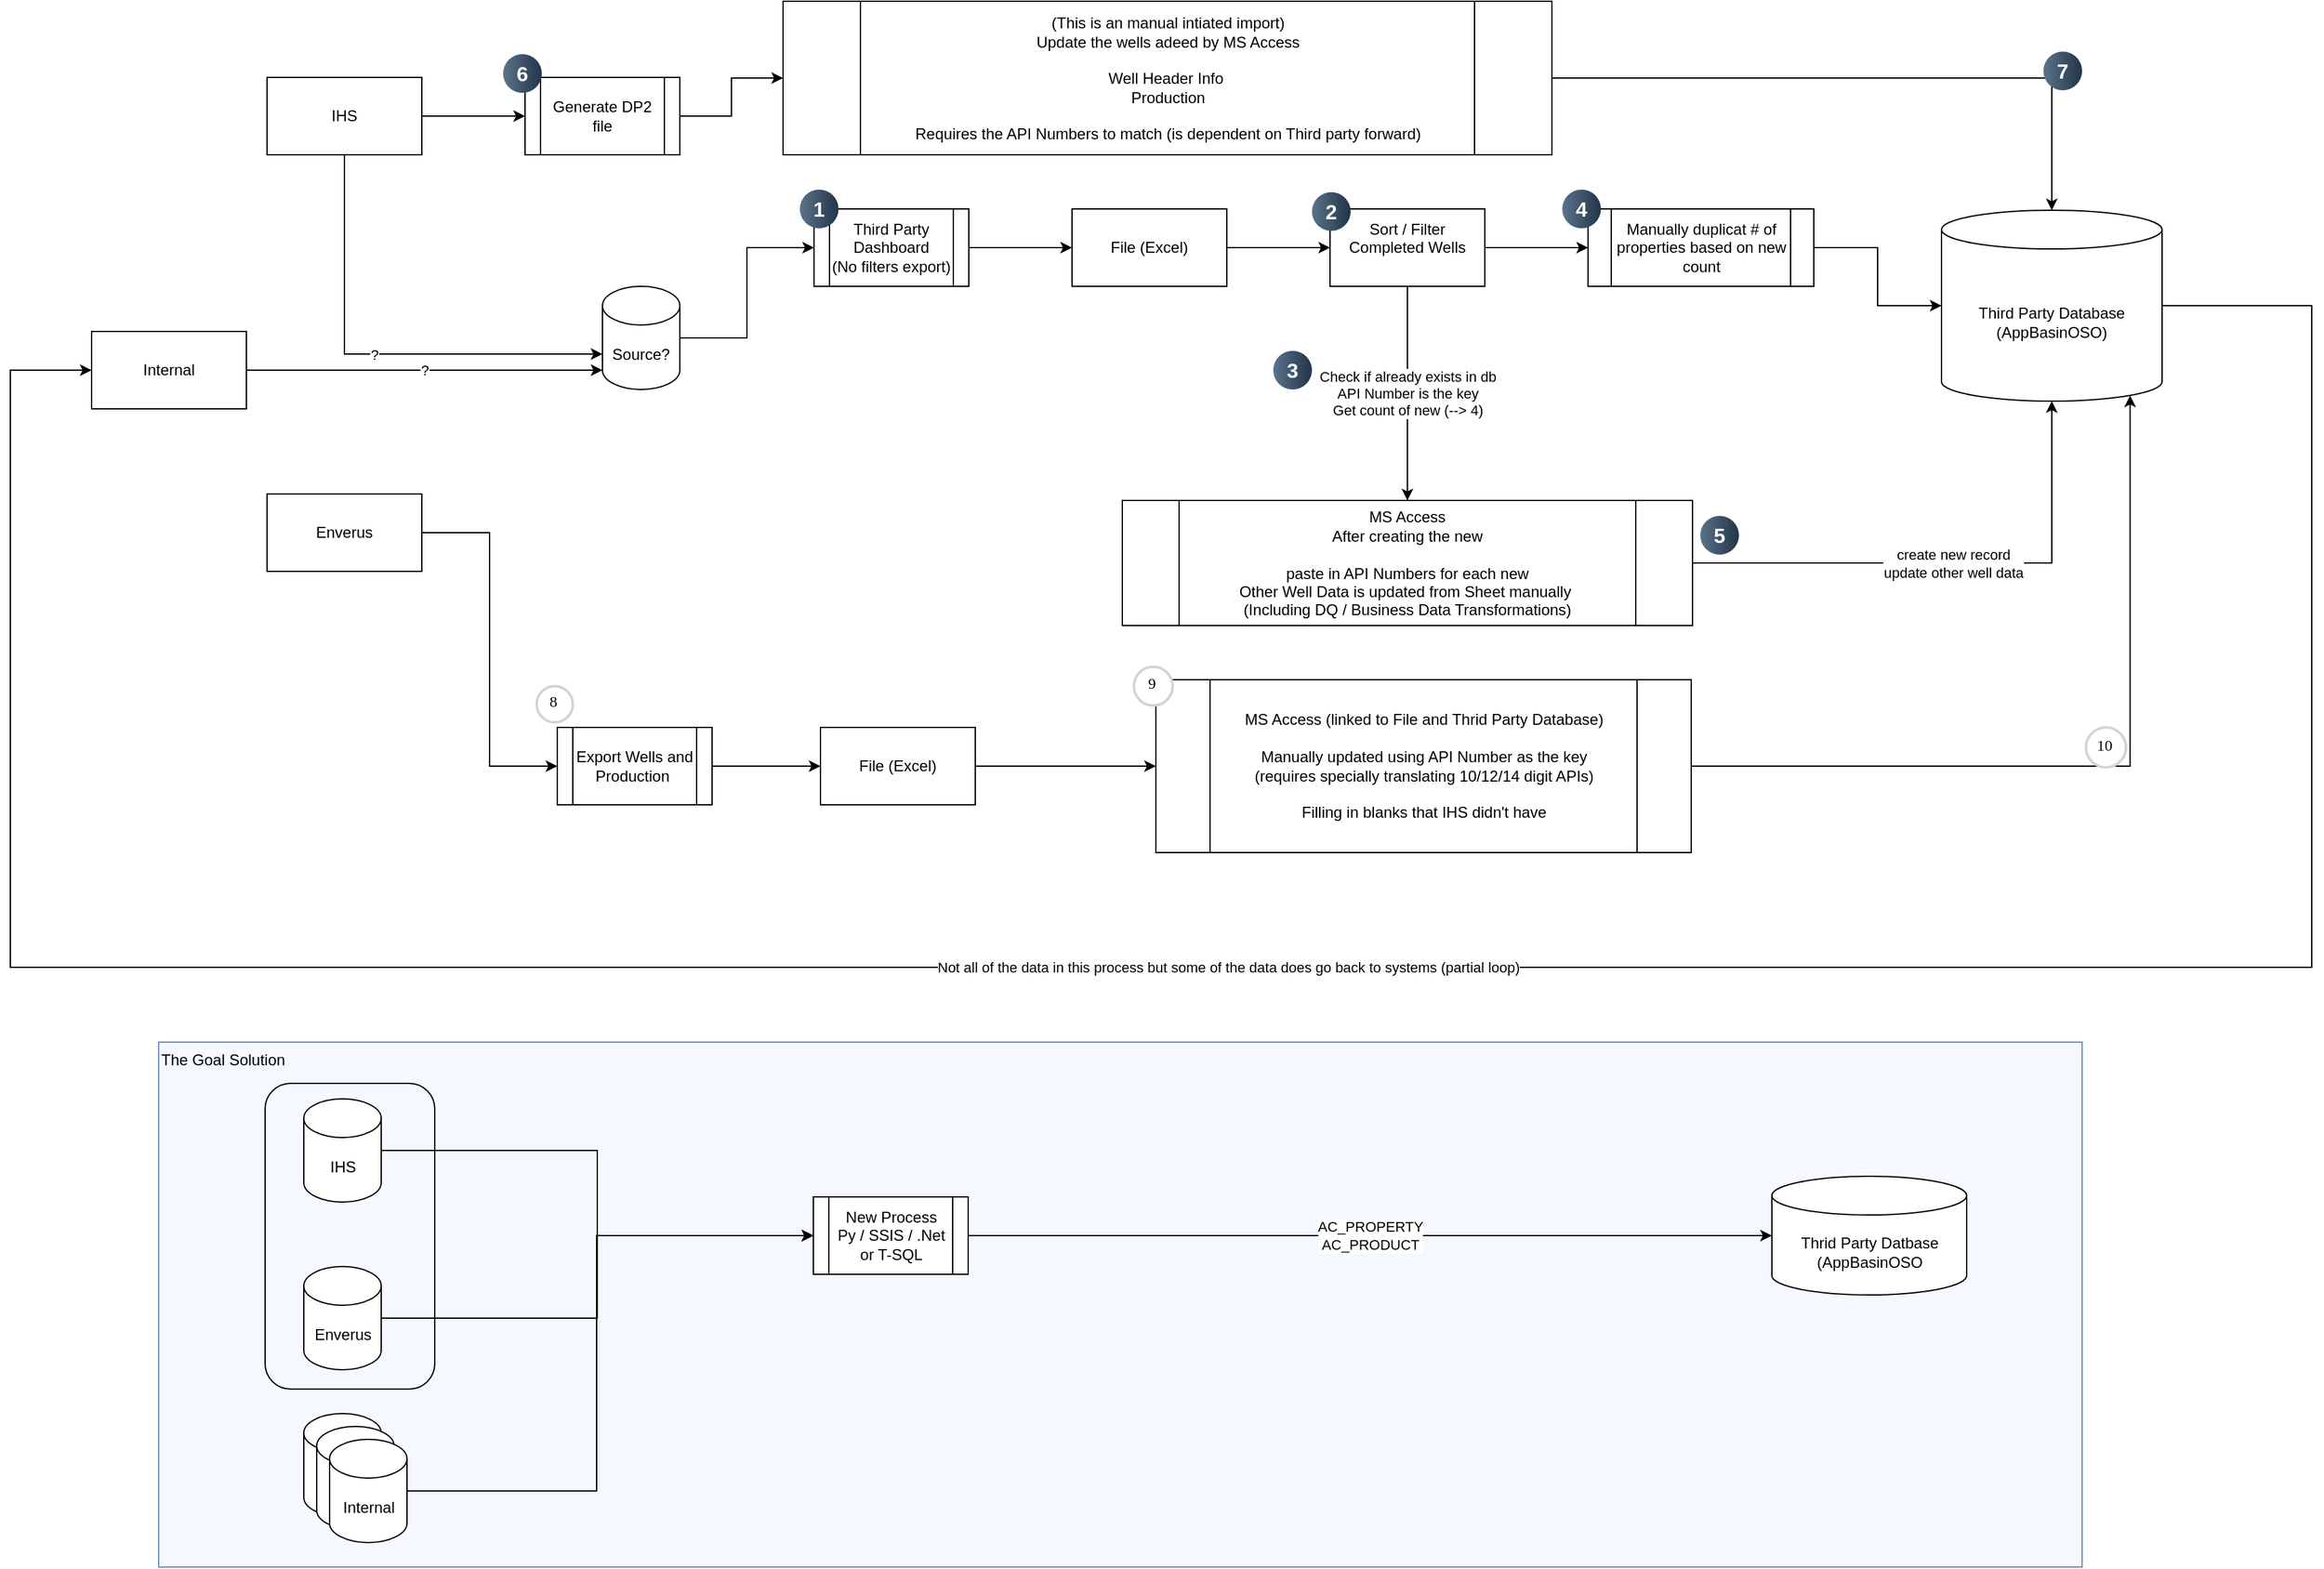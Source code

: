 <mxfile version="27.0.9" pages="2">
  <diagram name="Page-1" id="JEW0xFvWE3Cc1CcMTXA9">
    <mxGraphModel dx="2850" dy="1193" grid="0" gridSize="10" guides="1" tooltips="1" connect="1" arrows="1" fold="1" page="0" pageScale="1" pageWidth="850" pageHeight="1100" math="0" shadow="0">
      <root>
        <mxCell id="0" />
        <mxCell id="1" parent="0" />
        <mxCell id="beOkk8aYmiJZQXRsRhm2-61" value="The Goal Solution" style="rounded=0;whiteSpace=wrap;html=1;fillColor=light-dark(#f5f9ff, #1d293b);strokeColor=#6c8ebf;align=left;verticalAlign=top;" parent="1" vertex="1">
          <mxGeometry x="-447" y="1122" width="1491" height="407" as="geometry" />
        </mxCell>
        <mxCell id="beOkk8aYmiJZQXRsRhm2-26" value="" style="edgeStyle=orthogonalEdgeStyle;rounded=0;orthogonalLoop=1;jettySize=auto;html=1;entryX=0;entryY=0.5;entryDx=0;entryDy=0;" parent="1" source="beOkk8aYmiJZQXRsRhm2-1" target="beOkk8aYmiJZQXRsRhm2-25" edge="1">
          <mxGeometry relative="1" as="geometry" />
        </mxCell>
        <mxCell id="beOkk8aYmiJZQXRsRhm2-1" value="Enverus" style="rounded=0;whiteSpace=wrap;html=1;" parent="1" vertex="1">
          <mxGeometry x="-363" y="697" width="120" height="60" as="geometry" />
        </mxCell>
        <mxCell id="beOkk8aYmiJZQXRsRhm2-22" value="" style="edgeStyle=orthogonalEdgeStyle;rounded=0;orthogonalLoop=1;jettySize=auto;html=1;" parent="1" source="beOkk8aYmiJZQXRsRhm2-2" target="beOkk8aYmiJZQXRsRhm2-21" edge="1">
          <mxGeometry relative="1" as="geometry" />
        </mxCell>
        <mxCell id="beOkk8aYmiJZQXRsRhm2-2" value="IHS" style="rounded=0;whiteSpace=wrap;html=1;" parent="1" vertex="1">
          <mxGeometry x="-363" y="374" width="120" height="60" as="geometry" />
        </mxCell>
        <mxCell id="beOkk8aYmiJZQXRsRhm2-4" value="Internal" style="rounded=0;whiteSpace=wrap;html=1;" parent="1" vertex="1">
          <mxGeometry x="-499" y="571" width="120" height="60" as="geometry" />
        </mxCell>
        <mxCell id="beOkk8aYmiJZQXRsRhm2-8" value="" style="edgeStyle=orthogonalEdgeStyle;rounded=0;orthogonalLoop=1;jettySize=auto;html=1;" parent="1" source="beOkk8aYmiJZQXRsRhm2-6" target="beOkk8aYmiJZQXRsRhm2-7" edge="1">
          <mxGeometry relative="1" as="geometry" />
        </mxCell>
        <mxCell id="beOkk8aYmiJZQXRsRhm2-6" value="Third Party Dashboard&lt;div&gt;(No filters export)&lt;/div&gt;" style="shape=process;whiteSpace=wrap;html=1;backgroundOutline=1;" parent="1" vertex="1">
          <mxGeometry x="61" y="476" width="120" height="60" as="geometry" />
        </mxCell>
        <mxCell id="beOkk8aYmiJZQXRsRhm2-10" value="" style="edgeStyle=orthogonalEdgeStyle;rounded=0;orthogonalLoop=1;jettySize=auto;html=1;" parent="1" source="beOkk8aYmiJZQXRsRhm2-7" target="beOkk8aYmiJZQXRsRhm2-9" edge="1">
          <mxGeometry relative="1" as="geometry" />
        </mxCell>
        <mxCell id="beOkk8aYmiJZQXRsRhm2-7" value="File (Excel)" style="whiteSpace=wrap;html=1;" parent="1" vertex="1">
          <mxGeometry x="261" y="476" width="120" height="60" as="geometry" />
        </mxCell>
        <mxCell id="beOkk8aYmiJZQXRsRhm2-15" value="Check if already exists in db&lt;div&gt;API Number is the key&lt;/div&gt;&lt;div&gt;Get count of new (--&amp;gt; 4)&lt;/div&gt;" style="edgeStyle=orthogonalEdgeStyle;rounded=0;orthogonalLoop=1;jettySize=auto;html=1;exitX=0.5;exitY=1;exitDx=0;exitDy=0;" parent="1" source="beOkk8aYmiJZQXRsRhm2-9" target="beOkk8aYmiJZQXRsRhm2-11" edge="1">
          <mxGeometry relative="1" as="geometry" />
        </mxCell>
        <mxCell id="beOkk8aYmiJZQXRsRhm2-19" value="" style="edgeStyle=orthogonalEdgeStyle;rounded=0;orthogonalLoop=1;jettySize=auto;html=1;" parent="1" source="beOkk8aYmiJZQXRsRhm2-9" target="beOkk8aYmiJZQXRsRhm2-18" edge="1">
          <mxGeometry relative="1" as="geometry" />
        </mxCell>
        <mxCell id="beOkk8aYmiJZQXRsRhm2-9" value="Sort / Filter&lt;div&gt;Completed Wells&lt;/div&gt;&lt;div&gt;&lt;br&gt;&lt;/div&gt;" style="whiteSpace=wrap;html=1;" parent="1" vertex="1">
          <mxGeometry x="461" y="476" width="120" height="60" as="geometry" />
        </mxCell>
        <mxCell id="beOkk8aYmiJZQXRsRhm2-11" value="MS Access&lt;div&gt;After creating the new&lt;/div&gt;&lt;div&gt;&lt;br&gt;&lt;/div&gt;&lt;div&gt;paste in API Numbers for each new&lt;/div&gt;&lt;div&gt;Other Well Data is updated from Sheet manually&amp;nbsp;&lt;/div&gt;&lt;div&gt;(Including DQ / Business Data Transformations)&lt;/div&gt;" style="shape=process;whiteSpace=wrap;html=1;backgroundOutline=1;" parent="1" vertex="1">
          <mxGeometry x="300" y="702" width="442" height="97" as="geometry" />
        </mxCell>
        <mxCell id="beOkk8aYmiJZQXRsRhm2-37" value="Not all of the data in this process but some of the data does go back to systems (partial loop)" style="edgeStyle=orthogonalEdgeStyle;rounded=0;orthogonalLoop=1;jettySize=auto;html=1;exitX=1;exitY=0.5;exitDx=0;exitDy=0;exitPerimeter=0;entryX=0;entryY=0.5;entryDx=0;entryDy=0;" parent="1" source="beOkk8aYmiJZQXRsRhm2-12" target="beOkk8aYmiJZQXRsRhm2-4" edge="1">
          <mxGeometry relative="1" as="geometry">
            <Array as="points">
              <mxPoint x="1222" y="551" />
              <mxPoint x="1222" y="1064" />
              <mxPoint x="-562" y="1064" />
              <mxPoint x="-562" y="601" />
            </Array>
          </mxGeometry>
        </mxCell>
        <mxCell id="beOkk8aYmiJZQXRsRhm2-12" value="Third Party Database (AppBasinOSO)" style="shape=cylinder3;whiteSpace=wrap;html=1;boundedLbl=1;backgroundOutline=1;size=15;" parent="1" vertex="1">
          <mxGeometry x="935" y="477" width="171" height="148" as="geometry" />
        </mxCell>
        <mxCell id="beOkk8aYmiJZQXRsRhm2-13" value="create new record&lt;div&gt;update other well data&lt;/div&gt;" style="edgeStyle=orthogonalEdgeStyle;rounded=0;orthogonalLoop=1;jettySize=auto;html=1;exitX=1;exitY=0.5;exitDx=0;exitDy=0;entryX=0.5;entryY=1;entryDx=0;entryDy=0;entryPerimeter=0;" parent="1" source="beOkk8aYmiJZQXRsRhm2-11" target="beOkk8aYmiJZQXRsRhm2-12" edge="1">
          <mxGeometry relative="1" as="geometry" />
        </mxCell>
        <mxCell id="beOkk8aYmiJZQXRsRhm2-20" style="edgeStyle=orthogonalEdgeStyle;rounded=0;orthogonalLoop=1;jettySize=auto;html=1;exitX=1;exitY=0.5;exitDx=0;exitDy=0;" parent="1" source="beOkk8aYmiJZQXRsRhm2-18" target="beOkk8aYmiJZQXRsRhm2-12" edge="1">
          <mxGeometry relative="1" as="geometry" />
        </mxCell>
        <mxCell id="beOkk8aYmiJZQXRsRhm2-18" value="Manually duplicat # of properties based on new count" style="shape=process;whiteSpace=wrap;html=1;backgroundOutline=1;" parent="1" vertex="1">
          <mxGeometry x="661" y="476" width="175" height="60" as="geometry" />
        </mxCell>
        <mxCell id="beOkk8aYmiJZQXRsRhm2-24" value="" style="edgeStyle=orthogonalEdgeStyle;rounded=0;orthogonalLoop=1;jettySize=auto;html=1;" parent="1" source="beOkk8aYmiJZQXRsRhm2-21" target="beOkk8aYmiJZQXRsRhm2-23" edge="1">
          <mxGeometry relative="1" as="geometry" />
        </mxCell>
        <mxCell id="beOkk8aYmiJZQXRsRhm2-21" value="Generate DP2 file" style="shape=process;whiteSpace=wrap;html=1;backgroundOutline=1;rounded=0;" parent="1" vertex="1">
          <mxGeometry x="-163" y="374" width="120" height="60" as="geometry" />
        </mxCell>
        <mxCell id="beOkk8aYmiJZQXRsRhm2-32" style="edgeStyle=orthogonalEdgeStyle;rounded=0;orthogonalLoop=1;jettySize=auto;html=1;exitX=1;exitY=0.5;exitDx=0;exitDy=0;" parent="1" source="beOkk8aYmiJZQXRsRhm2-23" target="beOkk8aYmiJZQXRsRhm2-12" edge="1">
          <mxGeometry relative="1" as="geometry" />
        </mxCell>
        <mxCell id="beOkk8aYmiJZQXRsRhm2-23" value="&lt;div&gt;(This is an manual intiated import)&lt;/div&gt;Update the wells adeed by MS Access&lt;div&gt;&lt;br&gt;&lt;/div&gt;&lt;div&gt;Well Header Info&amp;nbsp;&lt;/div&gt;&lt;div&gt;Production&lt;/div&gt;&lt;div&gt;&lt;br&gt;&lt;/div&gt;&lt;div&gt;Requires the API Numbers to match (is dependent on Third party forward)&lt;/div&gt;" style="shape=process;whiteSpace=wrap;html=1;backgroundOutline=1;rounded=0;" parent="1" vertex="1">
          <mxGeometry x="37" y="315" width="596" height="119" as="geometry" />
        </mxCell>
        <mxCell id="beOkk8aYmiJZQXRsRhm2-28" value="" style="edgeStyle=orthogonalEdgeStyle;rounded=0;orthogonalLoop=1;jettySize=auto;html=1;" parent="1" source="beOkk8aYmiJZQXRsRhm2-25" target="beOkk8aYmiJZQXRsRhm2-27" edge="1">
          <mxGeometry relative="1" as="geometry" />
        </mxCell>
        <mxCell id="beOkk8aYmiJZQXRsRhm2-25" value="Export Wells and Production&amp;nbsp;" style="shape=process;whiteSpace=wrap;html=1;backgroundOutline=1;rounded=0;" parent="1" vertex="1">
          <mxGeometry x="-138" y="878" width="120" height="60" as="geometry" />
        </mxCell>
        <mxCell id="beOkk8aYmiJZQXRsRhm2-30" style="edgeStyle=orthogonalEdgeStyle;rounded=0;orthogonalLoop=1;jettySize=auto;html=1;exitX=1;exitY=0.5;exitDx=0;exitDy=0;" parent="1" source="beOkk8aYmiJZQXRsRhm2-27" target="beOkk8aYmiJZQXRsRhm2-29" edge="1">
          <mxGeometry relative="1" as="geometry" />
        </mxCell>
        <mxCell id="beOkk8aYmiJZQXRsRhm2-27" value="File (Excel)" style="whiteSpace=wrap;html=1;rounded=0;" parent="1" vertex="1">
          <mxGeometry x="66" y="878" width="120" height="60" as="geometry" />
        </mxCell>
        <mxCell id="beOkk8aYmiJZQXRsRhm2-29" value="MS Access (linked to File and Thrid Party Database)&lt;div&gt;&lt;br&gt;&lt;/div&gt;&lt;div&gt;Manually updated using API Number as the key&lt;/div&gt;&lt;div&gt;(requires specially translating 10/12/14 digit APIs)&lt;/div&gt;&lt;div&gt;&lt;br&gt;&lt;/div&gt;&lt;div&gt;Filling in blanks that IHS didn&#39;t have&lt;/div&gt;" style="shape=process;whiteSpace=wrap;html=1;backgroundOutline=1;" parent="1" vertex="1">
          <mxGeometry x="326" y="841" width="415" height="134" as="geometry" />
        </mxCell>
        <mxCell id="beOkk8aYmiJZQXRsRhm2-31" style="edgeStyle=orthogonalEdgeStyle;rounded=0;orthogonalLoop=1;jettySize=auto;html=1;exitX=1;exitY=0.5;exitDx=0;exitDy=0;entryX=0.855;entryY=1;entryDx=0;entryDy=-4.35;entryPerimeter=0;" parent="1" source="beOkk8aYmiJZQXRsRhm2-29" target="beOkk8aYmiJZQXRsRhm2-12" edge="1">
          <mxGeometry relative="1" as="geometry" />
        </mxCell>
        <mxCell id="beOkk8aYmiJZQXRsRhm2-34" style="edgeStyle=orthogonalEdgeStyle;rounded=0;orthogonalLoop=1;jettySize=auto;html=1;exitX=1;exitY=0.5;exitDx=0;exitDy=0;exitPerimeter=0;entryX=0;entryY=0.5;entryDx=0;entryDy=0;" parent="1" source="beOkk8aYmiJZQXRsRhm2-33" target="beOkk8aYmiJZQXRsRhm2-6" edge="1">
          <mxGeometry relative="1" as="geometry" />
        </mxCell>
        <mxCell id="beOkk8aYmiJZQXRsRhm2-33" value="Source?" style="shape=cylinder3;whiteSpace=wrap;html=1;boundedLbl=1;backgroundOutline=1;size=15;" parent="1" vertex="1">
          <mxGeometry x="-103" y="536" width="60" height="80" as="geometry" />
        </mxCell>
        <mxCell id="beOkk8aYmiJZQXRsRhm2-35" value="?" style="edgeStyle=orthogonalEdgeStyle;rounded=0;orthogonalLoop=1;jettySize=auto;html=1;exitX=0.5;exitY=1;exitDx=0;exitDy=0;entryX=0;entryY=0;entryDx=0;entryDy=52.5;entryPerimeter=0;" parent="1" source="beOkk8aYmiJZQXRsRhm2-2" target="beOkk8aYmiJZQXRsRhm2-33" edge="1">
          <mxGeometry relative="1" as="geometry" />
        </mxCell>
        <mxCell id="beOkk8aYmiJZQXRsRhm2-36" value="?" style="edgeStyle=orthogonalEdgeStyle;rounded=0;orthogonalLoop=1;jettySize=auto;html=1;exitX=1;exitY=0.5;exitDx=0;exitDy=0;entryX=0;entryY=1;entryDx=0;entryDy=-15;entryPerimeter=0;" parent="1" source="beOkk8aYmiJZQXRsRhm2-4" target="beOkk8aYmiJZQXRsRhm2-33" edge="1">
          <mxGeometry relative="1" as="geometry" />
        </mxCell>
        <mxCell id="beOkk8aYmiJZQXRsRhm2-38" value="1" style="ellipse;whiteSpace=wrap;html=1;aspect=fixed;rotation=0;gradientColor=#223548;strokeColor=none;gradientDirection=east;fillColor=#5b738b;rounded=0;pointerEvents=0;fontFamily=Helvetica;fontSize=16;fontColor=#FFFFFF;spacingTop=4;spacingBottom=4;spacingLeft=4;spacingRight=4;points=[];fontStyle=1" parent="1" vertex="1">
          <mxGeometry x="50" y="461" width="30" height="30" as="geometry" />
        </mxCell>
        <mxCell id="beOkk8aYmiJZQXRsRhm2-39" value="2" style="ellipse;whiteSpace=wrap;html=1;aspect=fixed;rotation=0;gradientColor=#223548;strokeColor=none;gradientDirection=east;fillColor=#5b738b;rounded=0;pointerEvents=0;fontFamily=Helvetica;fontSize=16;fontColor=#FFFFFF;spacingTop=4;spacingBottom=4;spacingLeft=4;spacingRight=4;points=[];fontStyle=1" parent="1" vertex="1">
          <mxGeometry x="447" y="463" width="30" height="30" as="geometry" />
        </mxCell>
        <mxCell id="beOkk8aYmiJZQXRsRhm2-41" value="3" style="ellipse;whiteSpace=wrap;html=1;aspect=fixed;rotation=0;gradientColor=#223548;strokeColor=none;gradientDirection=east;fillColor=#5b738b;rounded=0;pointerEvents=0;fontFamily=Helvetica;fontSize=16;fontColor=#FFFFFF;spacingTop=4;spacingBottom=4;spacingLeft=4;spacingRight=4;points=[];fontStyle=1" parent="1" vertex="1">
          <mxGeometry x="417" y="586" width="30" height="30" as="geometry" />
        </mxCell>
        <mxCell id="beOkk8aYmiJZQXRsRhm2-49" value="10" style="ellipse;whiteSpace=wrap;html=1;aspect=fixed;strokeWidth=2;fontFamily=Tahoma;spacingBottom=4;spacingRight=2;strokeColor=#d3d3d3;" parent="1" vertex="1">
          <mxGeometry x="1047" y="878" width="31" height="31" as="geometry" />
        </mxCell>
        <mxCell id="beOkk8aYmiJZQXRsRhm2-57" style="edgeStyle=orthogonalEdgeStyle;rounded=0;orthogonalLoop=1;jettySize=auto;html=1;exitX=1;exitY=0.5;exitDx=0;exitDy=0;exitPerimeter=0;" parent="1" source="beOkk8aYmiJZQXRsRhm2-50" target="beOkk8aYmiJZQXRsRhm2-56" edge="1">
          <mxGeometry relative="1" as="geometry" />
        </mxCell>
        <mxCell id="beOkk8aYmiJZQXRsRhm2-50" value="IHS" style="shape=cylinder3;whiteSpace=wrap;html=1;boundedLbl=1;backgroundOutline=1;size=15;" parent="1" vertex="1">
          <mxGeometry x="-334.5" y="1166" width="60" height="80" as="geometry" />
        </mxCell>
        <mxCell id="beOkk8aYmiJZQXRsRhm2-58" style="edgeStyle=orthogonalEdgeStyle;rounded=0;orthogonalLoop=1;jettySize=auto;html=1;exitX=1;exitY=0.5;exitDx=0;exitDy=0;exitPerimeter=0;" parent="1" source="beOkk8aYmiJZQXRsRhm2-51" target="beOkk8aYmiJZQXRsRhm2-56" edge="1">
          <mxGeometry relative="1" as="geometry" />
        </mxCell>
        <mxCell id="beOkk8aYmiJZQXRsRhm2-51" value="Enverus" style="shape=cylinder3;whiteSpace=wrap;html=1;boundedLbl=1;backgroundOutline=1;size=15;" parent="1" vertex="1">
          <mxGeometry x="-334.5" y="1296" width="60" height="80" as="geometry" />
        </mxCell>
        <mxCell id="beOkk8aYmiJZQXRsRhm2-52" value="" style="shape=cylinder3;whiteSpace=wrap;html=1;boundedLbl=1;backgroundOutline=1;size=15;" parent="1" vertex="1">
          <mxGeometry x="-334.5" y="1410" width="60" height="80" as="geometry" />
        </mxCell>
        <mxCell id="beOkk8aYmiJZQXRsRhm2-53" value="" style="shape=cylinder3;whiteSpace=wrap;html=1;boundedLbl=1;backgroundOutline=1;size=15;" parent="1" vertex="1">
          <mxGeometry x="-324.5" y="1420" width="60" height="80" as="geometry" />
        </mxCell>
        <mxCell id="beOkk8aYmiJZQXRsRhm2-59" style="edgeStyle=orthogonalEdgeStyle;rounded=0;orthogonalLoop=1;jettySize=auto;html=1;exitX=1;exitY=0.5;exitDx=0;exitDy=0;exitPerimeter=0;entryX=0;entryY=0.5;entryDx=0;entryDy=0;" parent="1" source="beOkk8aYmiJZQXRsRhm2-54" target="beOkk8aYmiJZQXRsRhm2-56" edge="1">
          <mxGeometry relative="1" as="geometry">
            <Array as="points">
              <mxPoint x="-107.5" y="1470" />
              <mxPoint x="-107.5" y="1272" />
            </Array>
          </mxGeometry>
        </mxCell>
        <mxCell id="beOkk8aYmiJZQXRsRhm2-54" value="Internal" style="shape=cylinder3;whiteSpace=wrap;html=1;boundedLbl=1;backgroundOutline=1;size=15;" parent="1" vertex="1">
          <mxGeometry x="-314.5" y="1430" width="60" height="80" as="geometry" />
        </mxCell>
        <mxCell id="beOkk8aYmiJZQXRsRhm2-55" value="Thrid Party Datbase (AppBasinOSO" style="shape=cylinder3;whiteSpace=wrap;html=1;boundedLbl=1;backgroundOutline=1;size=15;" parent="1" vertex="1">
          <mxGeometry x="803.5" y="1226" width="151" height="92" as="geometry" />
        </mxCell>
        <mxCell id="beOkk8aYmiJZQXRsRhm2-56" value="New Process&lt;div&gt;Py / SSIS / .Net or T-SQL&lt;/div&gt;" style="shape=process;whiteSpace=wrap;html=1;backgroundOutline=1;" parent="1" vertex="1">
          <mxGeometry x="60.5" y="1242" width="120" height="60" as="geometry" />
        </mxCell>
        <mxCell id="beOkk8aYmiJZQXRsRhm2-60" value="AC_PROPERTY&lt;div&gt;AC_PRODUCT&lt;/div&gt;" style="edgeStyle=orthogonalEdgeStyle;rounded=0;orthogonalLoop=1;jettySize=auto;html=1;exitX=1;exitY=0.5;exitDx=0;exitDy=0;entryX=0;entryY=0.5;entryDx=0;entryDy=0;entryPerimeter=0;" parent="1" source="beOkk8aYmiJZQXRsRhm2-56" target="beOkk8aYmiJZQXRsRhm2-55" edge="1">
          <mxGeometry relative="1" as="geometry" />
        </mxCell>
        <mxCell id="beOkk8aYmiJZQXRsRhm2-62" value="" style="rounded=1;whiteSpace=wrap;html=1;fillColor=none;" parent="1" vertex="1">
          <mxGeometry x="-364.5" y="1154" width="131.5" height="237" as="geometry" />
        </mxCell>
        <mxCell id="LXfYfvuk549SRdSJ4nj9-1" value="4" style="ellipse;whiteSpace=wrap;html=1;aspect=fixed;rotation=0;gradientColor=#223548;strokeColor=none;gradientDirection=east;fillColor=#5b738b;rounded=0;pointerEvents=0;fontFamily=Helvetica;fontSize=16;fontColor=#FFFFFF;spacingTop=4;spacingBottom=4;spacingLeft=4;spacingRight=4;points=[];fontStyle=1" parent="1" vertex="1">
          <mxGeometry x="641" y="461" width="30" height="30" as="geometry" />
        </mxCell>
        <mxCell id="LXfYfvuk549SRdSJ4nj9-3" value="5" style="ellipse;whiteSpace=wrap;html=1;aspect=fixed;rotation=0;gradientColor=#223548;strokeColor=none;gradientDirection=east;fillColor=#5b738b;rounded=0;pointerEvents=0;fontFamily=Helvetica;fontSize=16;fontColor=#FFFFFF;spacingTop=4;spacingBottom=4;spacingLeft=4;spacingRight=4;points=[];fontStyle=1" parent="1" vertex="1">
          <mxGeometry x="748" y="714" width="30" height="30" as="geometry" />
        </mxCell>
        <mxCell id="LXfYfvuk549SRdSJ4nj9-5" value="6" style="ellipse;whiteSpace=wrap;html=1;aspect=fixed;rotation=0;gradientColor=#223548;strokeColor=none;gradientDirection=east;fillColor=#5b738b;rounded=0;pointerEvents=0;fontFamily=Helvetica;fontSize=16;fontColor=#FFFFFF;spacingTop=4;spacingBottom=4;spacingLeft=4;spacingRight=4;points=[];fontStyle=1" parent="1" vertex="1">
          <mxGeometry x="-180" y="356" width="30" height="30" as="geometry" />
        </mxCell>
        <mxCell id="LXfYfvuk549SRdSJ4nj9-6" value="7" style="ellipse;whiteSpace=wrap;html=1;aspect=fixed;rotation=0;gradientColor=#223548;strokeColor=none;gradientDirection=east;fillColor=#5b738b;rounded=0;pointerEvents=0;fontFamily=Helvetica;fontSize=16;fontColor=#FFFFFF;spacingTop=4;spacingBottom=4;spacingLeft=4;spacingRight=4;points=[];fontStyle=1" parent="1" vertex="1">
          <mxGeometry x="1014" y="354" width="30" height="30" as="geometry" />
        </mxCell>
        <mxCell id="LXfYfvuk549SRdSJ4nj9-7" value="8" style="ellipse;whiteSpace=wrap;html=1;aspect=fixed;strokeWidth=2;fontFamily=Tahoma;spacingBottom=4;spacingRight=2;strokeColor=#d3d3d3;" parent="1" vertex="1">
          <mxGeometry x="-154" y="846" width="28" height="28" as="geometry" />
        </mxCell>
        <mxCell id="LXfYfvuk549SRdSJ4nj9-8" value="9" style="ellipse;whiteSpace=wrap;html=1;aspect=fixed;strokeWidth=2;fontFamily=Tahoma;spacingBottom=4;spacingRight=2;strokeColor=#d3d3d3;" parent="1" vertex="1">
          <mxGeometry x="309" y="831" width="30" height="30" as="geometry" />
        </mxCell>
      </root>
    </mxGraphModel>
  </diagram>
  <diagram id="4n6yOK_j2--tZaxcrxi8" name="RTA">
    <mxGraphModel dx="2866" dy="1609" grid="0" gridSize="10" guides="1" tooltips="1" connect="1" arrows="1" fold="1" page="0" pageScale="1" pageWidth="850" pageHeight="1100" math="0" shadow="0">
      <root>
        <mxCell id="0" />
        <mxCell id="1" parent="0" />
        <mxCell id="N37e9NpYK6u_q6HXosJB-5" value="Manual Upload (on-demand)&amp;nbsp;&lt;div&gt;Properties and Production&lt;/div&gt;" style="edgeStyle=orthogonalEdgeStyle;rounded=0;orthogonalLoop=1;jettySize=auto;html=1;exitX=1;exitY=0.5;exitDx=0;exitDy=0;exitPerimeter=0;entryX=0;entryY=0.5;entryDx=0;entryDy=0;entryPerimeter=0;" edge="1" parent="1" source="N37e9NpYK6u_q6HXosJB-1" target="N37e9NpYK6u_q6HXosJB-15">
          <mxGeometry relative="1" as="geometry" />
        </mxCell>
        <mxCell id="N37e9NpYK6u_q6HXosJB-1" value="Aries_ANTERO&lt;div&gt;AC_DAILY&lt;br&gt;&lt;div&gt;AC_PROPERTY&lt;/div&gt;&lt;/div&gt;" style="shape=cylinder3;whiteSpace=wrap;html=1;boundedLbl=1;backgroundOutline=1;size=15;" vertex="1" parent="1">
          <mxGeometry x="-641" y="-213" width="134" height="103" as="geometry" />
        </mxCell>
        <mxCell id="N37e9NpYK6u_q6HXosJB-8" style="edgeStyle=orthogonalEdgeStyle;rounded=0;orthogonalLoop=1;jettySize=auto;html=1;exitX=1;exitY=0.5;exitDx=0;exitDy=0;exitPerimeter=0;" edge="1" parent="1" source="N37e9NpYK6u_q6HXosJB-3" target="N37e9NpYK6u_q6HXosJB-7">
          <mxGeometry relative="1" as="geometry" />
        </mxCell>
        <mxCell id="N37e9NpYK6u_q6HXosJB-3" value="wv100&lt;div&gt;wv100UnitsCalcUs&lt;/div&gt;" style="shape=cylinder3;whiteSpace=wrap;html=1;boundedLbl=1;backgroundOutline=1;size=15;" vertex="1" parent="1">
          <mxGeometry x="-641" y="-36" width="134" height="103" as="geometry" />
        </mxCell>
        <mxCell id="N37e9NpYK6u_q6HXosJB-12" style="edgeStyle=orthogonalEdgeStyle;rounded=0;orthogonalLoop=1;jettySize=auto;html=1;exitX=1;exitY=0.5;exitDx=0;exitDy=0;exitPerimeter=0;" edge="1" parent="1" source="N37e9NpYK6u_q6HXosJB-4" target="N37e9NpYK6u_q6HXosJB-11">
          <mxGeometry relative="1" as="geometry" />
        </mxCell>
        <mxCell id="N37e9NpYK6u_q6HXosJB-4" value="GIS DB&amp;nbsp;&lt;div&gt;(source?&lt;/div&gt;&lt;div&gt;Petra Data?)&lt;/div&gt;" style="shape=cylinder3;whiteSpace=wrap;html=1;boundedLbl=1;backgroundOutline=1;size=15;" vertex="1" parent="1">
          <mxGeometry x="-641" y="150" width="134" height="103" as="geometry" />
        </mxCell>
        <mxCell id="N37e9NpYK6u_q6HXosJB-9" style="edgeStyle=orthogonalEdgeStyle;rounded=0;orthogonalLoop=1;jettySize=auto;html=1;exitX=0.5;exitY=0;exitDx=0;exitDy=0;entryX=0.5;entryY=1;entryDx=0;entryDy=0;entryPerimeter=0;" edge="1" parent="1" source="N37e9NpYK6u_q6HXosJB-7" target="N37e9NpYK6u_q6HXosJB-15">
          <mxGeometry relative="1" as="geometry">
            <mxPoint x="-131.5" y="-134" as="targetPoint" />
          </mxGeometry>
        </mxCell>
        <mxCell id="N37e9NpYK6u_q6HXosJB-7" value="&lt;div&gt;Manual Data Entry (Existing Wells Only)&lt;/div&gt;WellBore Design Data&lt;div&gt;Perforation&lt;/div&gt;&lt;div&gt;Casing and Tubing Sizes&lt;/div&gt;&lt;div&gt;Invert the negative Bools&lt;/div&gt;" style="shape=process;whiteSpace=wrap;html=1;backgroundOutline=1;" vertex="1" parent="1">
          <mxGeometry x="-286" y="-28.5" width="309" height="88" as="geometry" />
        </mxCell>
        <mxCell id="N37e9NpYK6u_q6HXosJB-10" value="Excel&lt;div&gt;(data massage tool)&lt;/div&gt;" style="shape=process;whiteSpace=wrap;html=1;backgroundOutline=1;" vertex="1" parent="1">
          <mxGeometry x="-1" y="18" width="120" height="60" as="geometry" />
        </mxCell>
        <mxCell id="N37e9NpYK6u_q6HXosJB-13" value="Manual Intiated&lt;div&gt;Upload&lt;/div&gt;" style="edgeStyle=orthogonalEdgeStyle;rounded=0;orthogonalLoop=1;jettySize=auto;html=1;exitX=1;exitY=0.5;exitDx=0;exitDy=0;entryX=1;entryY=0.5;entryDx=0;entryDy=0;entryPerimeter=0;" edge="1" parent="1" source="N37e9NpYK6u_q6HXosJB-11" target="N37e9NpYK6u_q6HXosJB-15">
          <mxGeometry relative="1" as="geometry">
            <Array as="points">
              <mxPoint x="240" y="212" />
              <mxPoint x="240" y="-175" />
              <mxPoint x="-23" y="-175" />
            </Array>
          </mxGeometry>
        </mxCell>
        <mxCell id="N37e9NpYK6u_q6HXosJB-11" value="&lt;div&gt;Manaul Process&lt;/div&gt;Excel File Export&lt;div&gt;Poraracity , Net Pay&lt;/div&gt;" style="shape=process;whiteSpace=wrap;html=1;backgroundOutline=1;" vertex="1" parent="1">
          <mxGeometry x="-406" y="172" width="209" height="79" as="geometry" />
        </mxCell>
        <mxCell id="N37e9NpYK6u_q6HXosJB-15" value="Harmony&lt;div&gt;(PROPNUM)&lt;/div&gt;" style="shape=cylinder3;whiteSpace=wrap;html=1;boundedLbl=1;backgroundOutline=1;size=15;" vertex="1" parent="1">
          <mxGeometry x="-240" y="-209" width="217" height="80" as="geometry" />
        </mxCell>
      </root>
    </mxGraphModel>
  </diagram>
</mxfile>

